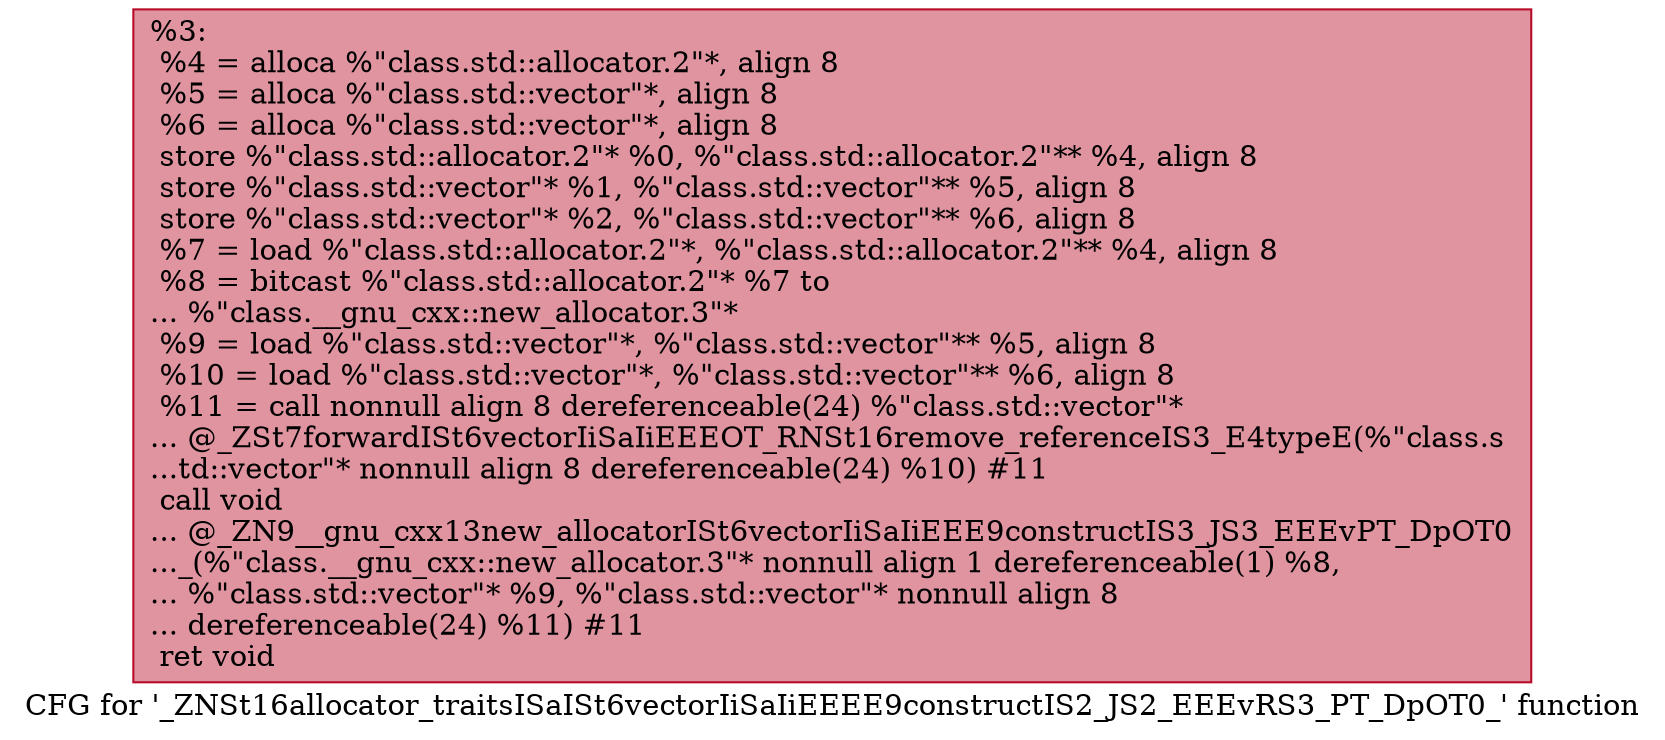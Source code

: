 digraph "CFG for '_ZNSt16allocator_traitsISaISt6vectorIiSaIiEEEE9constructIS2_JS2_EEEvRS3_PT_DpOT0_' function" {
	label="CFG for '_ZNSt16allocator_traitsISaISt6vectorIiSaIiEEEE9constructIS2_JS2_EEEvRS3_PT_DpOT0_' function";

	Node0x559aeab2d630 [shape=record,color="#b70d28ff", style=filled, fillcolor="#b70d2870",label="{%3:\l  %4 = alloca %\"class.std::allocator.2\"*, align 8\l  %5 = alloca %\"class.std::vector\"*, align 8\l  %6 = alloca %\"class.std::vector\"*, align 8\l  store %\"class.std::allocator.2\"* %0, %\"class.std::allocator.2\"** %4, align 8\l  store %\"class.std::vector\"* %1, %\"class.std::vector\"** %5, align 8\l  store %\"class.std::vector\"* %2, %\"class.std::vector\"** %6, align 8\l  %7 = load %\"class.std::allocator.2\"*, %\"class.std::allocator.2\"** %4, align 8\l  %8 = bitcast %\"class.std::allocator.2\"* %7 to\l... %\"class.__gnu_cxx::new_allocator.3\"*\l  %9 = load %\"class.std::vector\"*, %\"class.std::vector\"** %5, align 8\l  %10 = load %\"class.std::vector\"*, %\"class.std::vector\"** %6, align 8\l  %11 = call nonnull align 8 dereferenceable(24) %\"class.std::vector\"*\l... @_ZSt7forwardISt6vectorIiSaIiEEEOT_RNSt16remove_referenceIS3_E4typeE(%\"class.s\l...td::vector\"* nonnull align 8 dereferenceable(24) %10) #11\l  call void\l... @_ZN9__gnu_cxx13new_allocatorISt6vectorIiSaIiEEE9constructIS3_JS3_EEEvPT_DpOT0\l..._(%\"class.__gnu_cxx::new_allocator.3\"* nonnull align 1 dereferenceable(1) %8,\l... %\"class.std::vector\"* %9, %\"class.std::vector\"* nonnull align 8\l... dereferenceable(24) %11) #11\l  ret void\l}"];
}
